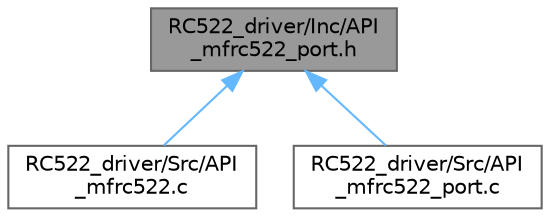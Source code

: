 digraph "RC522_driver/Inc/API_mfrc522_port.h"
{
 // LATEX_PDF_SIZE
  bgcolor="transparent";
  edge [fontname=Helvetica,fontsize=10,labelfontname=Helvetica,labelfontsize=10];
  node [fontname=Helvetica,fontsize=10,shape=box,height=0.2,width=0.4];
  Node1 [id="Node000001",label="RC522_driver/Inc/API\l_mfrc522_port.h",height=0.2,width=0.4,color="gray40", fillcolor="grey60", style="filled", fontcolor="black",tooltip="Módulo que implementa funciones de bajo nivel para utilizar el perifeco SPI."];
  Node1 -> Node2 [id="edge1_Node000001_Node000002",dir="back",color="steelblue1",style="solid",tooltip=" "];
  Node2 [id="Node000002",label="RC522_driver/Src/API\l_mfrc522.c",height=0.2,width=0.4,color="grey40", fillcolor="white", style="filled",URL="$_a_p_i__mfrc522_8c.html",tooltip="Implementación de funciones públicas y privadas del módulo MFRC522."];
  Node1 -> Node3 [id="edge2_Node000001_Node000003",dir="back",color="steelblue1",style="solid",tooltip=" "];
  Node3 [id="Node000003",label="RC522_driver/Src/API\l_mfrc522_port.c",height=0.2,width=0.4,color="grey40", fillcolor="white", style="filled",URL="$_a_p_i__mfrc522__port_8c.html",tooltip="Implementa las funciones del módulo API_mfrc522_port."];
}

